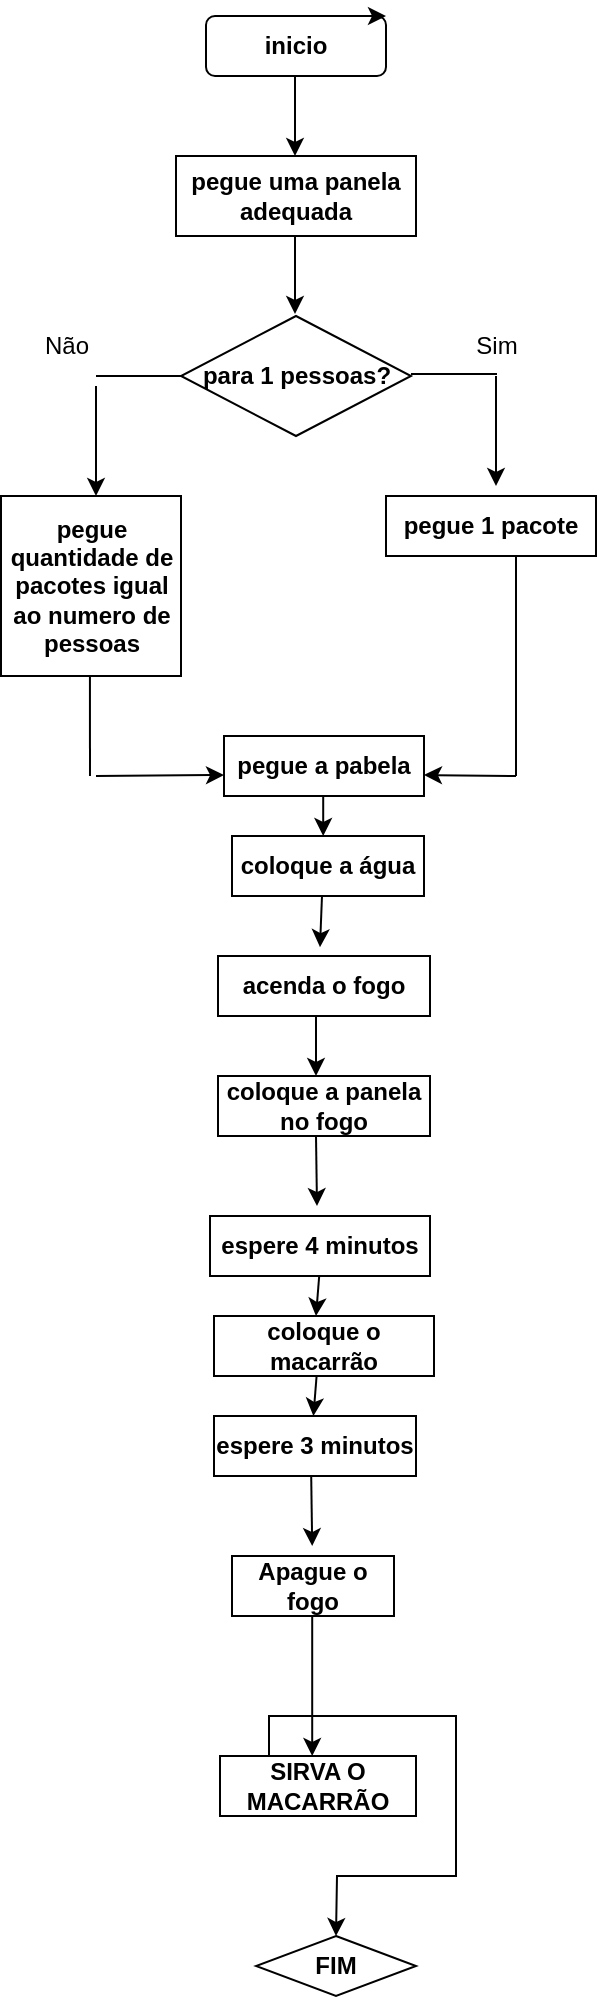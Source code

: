 <mxfile version="24.7.1" type="github">
  <diagram name="Page-1" id="MBGFNzazFSzJqntIxKix">
    <mxGraphModel dx="1636" dy="1016" grid="1" gridSize="10" guides="1" tooltips="1" connect="1" arrows="1" fold="1" page="1" pageScale="1" pageWidth="827" pageHeight="1169" math="0" shadow="0">
      <root>
        <mxCell id="0" />
        <mxCell id="1" parent="0" />
        <mxCell id="hMNyNa46EgzdUmZVy9RF-1" value="&lt;b&gt;inicio&lt;/b&gt;" style="rounded=1;whiteSpace=wrap;html=1;" vertex="1" parent="1">
          <mxGeometry x="355" y="30" width="90" height="30" as="geometry" />
        </mxCell>
        <mxCell id="hMNyNa46EgzdUmZVy9RF-15" value="" style="edgeStyle=orthogonalEdgeStyle;rounded=0;orthogonalLoop=1;jettySize=auto;html=1;" edge="1" parent="1">
          <mxGeometry relative="1" as="geometry">
            <mxPoint x="399.5" y="140" as="sourcePoint" />
            <mxPoint x="399.5" y="179" as="targetPoint" />
          </mxGeometry>
        </mxCell>
        <mxCell id="hMNyNa46EgzdUmZVy9RF-3" value="&lt;b&gt;pegue quantidade de pacotes igual ao numero de pessoas&lt;/b&gt;" style="whiteSpace=wrap;html=1;aspect=fixed;" vertex="1" parent="1">
          <mxGeometry x="252.5" y="270" width="90" height="90" as="geometry" />
        </mxCell>
        <mxCell id="hMNyNa46EgzdUmZVy9RF-4" value="&lt;b&gt;para 1 pessoas?&lt;/b&gt;" style="rhombus;whiteSpace=wrap;html=1;" vertex="1" parent="1">
          <mxGeometry x="342.5" y="180" width="115" height="60" as="geometry" />
        </mxCell>
        <mxCell id="hMNyNa46EgzdUmZVy9RF-22" value="" style="edgeStyle=orthogonalEdgeStyle;rounded=0;orthogonalLoop=1;jettySize=auto;html=1;" edge="1" parent="1" source="hMNyNa46EgzdUmZVy9RF-7">
          <mxGeometry relative="1" as="geometry">
            <mxPoint x="500" y="265" as="targetPoint" />
          </mxGeometry>
        </mxCell>
        <mxCell id="hMNyNa46EgzdUmZVy9RF-7" value="Sim" style="text;html=1;align=center;verticalAlign=middle;resizable=0;points=[];autosize=1;strokeColor=none;fillColor=none;" vertex="1" parent="1">
          <mxGeometry x="480" y="180" width="40" height="30" as="geometry" />
        </mxCell>
        <mxCell id="hMNyNa46EgzdUmZVy9RF-8" value="Não" style="text;html=1;align=center;verticalAlign=middle;resizable=0;points=[];autosize=1;strokeColor=none;fillColor=none;" vertex="1" parent="1">
          <mxGeometry x="260" y="180" width="50" height="30" as="geometry" />
        </mxCell>
        <mxCell id="hMNyNa46EgzdUmZVy9RF-12" value="" style="endArrow=classic;html=1;rounded=0;" edge="1" parent="1">
          <mxGeometry width="50" height="50" relative="1" as="geometry">
            <mxPoint x="399.5" y="60" as="sourcePoint" />
            <mxPoint x="399.5" y="100" as="targetPoint" />
          </mxGeometry>
        </mxCell>
        <mxCell id="hMNyNa46EgzdUmZVy9RF-14" value="&lt;b&gt;pegue uma panela adequada&lt;/b&gt;" style="whiteSpace=wrap;html=1;" vertex="1" parent="1">
          <mxGeometry x="340" y="100" width="120" height="40" as="geometry" />
        </mxCell>
        <mxCell id="hMNyNa46EgzdUmZVy9RF-16" style="edgeStyle=orthogonalEdgeStyle;rounded=0;orthogonalLoop=1;jettySize=auto;html=1;exitX=0.75;exitY=0;exitDx=0;exitDy=0;entryX=1;entryY=0;entryDx=0;entryDy=0;" edge="1" parent="1" source="hMNyNa46EgzdUmZVy9RF-1" target="hMNyNa46EgzdUmZVy9RF-1">
          <mxGeometry relative="1" as="geometry" />
        </mxCell>
        <mxCell id="hMNyNa46EgzdUmZVy9RF-24" value="" style="edgeStyle=orthogonalEdgeStyle;rounded=0;orthogonalLoop=1;jettySize=auto;html=1;" edge="1" parent="1">
          <mxGeometry relative="1" as="geometry">
            <mxPoint x="300" y="215" as="sourcePoint" />
            <mxPoint x="300" y="270" as="targetPoint" />
          </mxGeometry>
        </mxCell>
        <mxCell id="hMNyNa46EgzdUmZVy9RF-25" value="" style="endArrow=none;html=1;rounded=0;" edge="1" parent="1" target="hMNyNa46EgzdUmZVy9RF-4">
          <mxGeometry width="50" height="50" relative="1" as="geometry">
            <mxPoint x="300" y="210" as="sourcePoint" />
            <mxPoint x="350" y="160" as="targetPoint" />
          </mxGeometry>
        </mxCell>
        <mxCell id="hMNyNa46EgzdUmZVy9RF-27" value="" style="endArrow=none;html=1;rounded=0;" edge="1" parent="1">
          <mxGeometry width="50" height="50" relative="1" as="geometry">
            <mxPoint x="457.5" y="209" as="sourcePoint" />
            <mxPoint x="500.5" y="209" as="targetPoint" />
          </mxGeometry>
        </mxCell>
        <mxCell id="hMNyNa46EgzdUmZVy9RF-34" value="&lt;b&gt;pegue 1 pacote&lt;/b&gt;" style="whiteSpace=wrap;html=1;" vertex="1" parent="1">
          <mxGeometry x="445" y="270" width="105" height="30" as="geometry" />
        </mxCell>
        <mxCell id="hMNyNa46EgzdUmZVy9RF-35" value="" style="endArrow=classic;html=1;rounded=0;" edge="1" parent="1">
          <mxGeometry width="50" height="50" relative="1" as="geometry">
            <mxPoint x="510" y="410" as="sourcePoint" />
            <mxPoint x="464" y="409.5" as="targetPoint" />
          </mxGeometry>
        </mxCell>
        <mxCell id="hMNyNa46EgzdUmZVy9RF-36" value="&lt;b&gt;pegue a pabela&lt;/b&gt;" style="whiteSpace=wrap;html=1;" vertex="1" parent="1">
          <mxGeometry x="364" y="390" width="100" height="30" as="geometry" />
        </mxCell>
        <mxCell id="hMNyNa46EgzdUmZVy9RF-37" value="" style="endArrow=classic;html=1;rounded=0;entryX=0;entryY=0.5;entryDx=0;entryDy=0;" edge="1" parent="1">
          <mxGeometry width="50" height="50" relative="1" as="geometry">
            <mxPoint x="300" y="410" as="sourcePoint" />
            <mxPoint x="364" y="409.5" as="targetPoint" />
          </mxGeometry>
        </mxCell>
        <mxCell id="hMNyNa46EgzdUmZVy9RF-40" value="" style="endArrow=none;html=1;rounded=0;entryX=0.494;entryY=1;entryDx=0;entryDy=0;entryPerimeter=0;" edge="1" parent="1" target="hMNyNa46EgzdUmZVy9RF-3">
          <mxGeometry width="50" height="50" relative="1" as="geometry">
            <mxPoint x="297" y="410" as="sourcePoint" />
            <mxPoint x="297" y="370" as="targetPoint" />
          </mxGeometry>
        </mxCell>
        <mxCell id="hMNyNa46EgzdUmZVy9RF-41" value="" style="endArrow=none;html=1;rounded=0;" edge="1" parent="1">
          <mxGeometry width="50" height="50" relative="1" as="geometry">
            <mxPoint x="510" y="410" as="sourcePoint" />
            <mxPoint x="510" y="300" as="targetPoint" />
          </mxGeometry>
        </mxCell>
        <mxCell id="hMNyNa46EgzdUmZVy9RF-42" value="" style="endArrow=classic;html=1;rounded=0;" edge="1" parent="1">
          <mxGeometry width="50" height="50" relative="1" as="geometry">
            <mxPoint x="413.6" y="420" as="sourcePoint" />
            <mxPoint x="413.6" y="440" as="targetPoint" />
          </mxGeometry>
        </mxCell>
        <mxCell id="hMNyNa46EgzdUmZVy9RF-44" value="&lt;b&gt;coloque a água&lt;/b&gt;" style="whiteSpace=wrap;html=1;" vertex="1" parent="1">
          <mxGeometry x="368" y="440" width="96" height="30" as="geometry" />
        </mxCell>
        <mxCell id="hMNyNa46EgzdUmZVy9RF-46" value="&lt;b&gt;acenda o fogo&lt;/b&gt;" style="whiteSpace=wrap;html=1;" vertex="1" parent="1">
          <mxGeometry x="361" y="500" width="106" height="30" as="geometry" />
        </mxCell>
        <mxCell id="hMNyNa46EgzdUmZVy9RF-49" value="" style="endArrow=classic;html=1;rounded=0;entryX=0.481;entryY=-0.147;entryDx=0;entryDy=0;entryPerimeter=0;" edge="1" parent="1" target="hMNyNa46EgzdUmZVy9RF-46">
          <mxGeometry width="50" height="50" relative="1" as="geometry">
            <mxPoint x="413" y="470" as="sourcePoint" />
            <mxPoint x="413" y="490" as="targetPoint" />
          </mxGeometry>
        </mxCell>
        <mxCell id="hMNyNa46EgzdUmZVy9RF-50" value="" style="endArrow=classic;html=1;rounded=0;" edge="1" parent="1">
          <mxGeometry width="50" height="50" relative="1" as="geometry">
            <mxPoint x="410" y="530" as="sourcePoint" />
            <mxPoint x="410" y="560" as="targetPoint" />
          </mxGeometry>
        </mxCell>
        <mxCell id="hMNyNa46EgzdUmZVy9RF-51" value="&lt;b&gt;coloque a panela no fogo&lt;/b&gt;" style="whiteSpace=wrap;html=1;" vertex="1" parent="1">
          <mxGeometry x="361" y="560" width="106" height="30" as="geometry" />
        </mxCell>
        <mxCell id="hMNyNa46EgzdUmZVy9RF-53" value="" style="endArrow=classic;html=1;rounded=0;" edge="1" parent="1">
          <mxGeometry width="50" height="50" relative="1" as="geometry">
            <mxPoint x="410" y="590" as="sourcePoint" />
            <mxPoint x="410.5" y="625" as="targetPoint" />
          </mxGeometry>
        </mxCell>
        <mxCell id="hMNyNa46EgzdUmZVy9RF-54" value="&lt;b&gt;espere 4 minutos&lt;/b&gt;" style="whiteSpace=wrap;html=1;" vertex="1" parent="1">
          <mxGeometry x="357" y="630" width="110" height="30" as="geometry" />
        </mxCell>
        <mxCell id="hMNyNa46EgzdUmZVy9RF-55" value="&lt;b&gt;coloque o macarrão&lt;/b&gt;" style="whiteSpace=wrap;html=1;" vertex="1" parent="1">
          <mxGeometry x="359" y="680" width="110" height="30" as="geometry" />
        </mxCell>
        <mxCell id="hMNyNa46EgzdUmZVy9RF-60" value="" style="endArrow=classic;html=1;rounded=0;" edge="1" parent="1">
          <mxGeometry width="50" height="50" relative="1" as="geometry">
            <mxPoint x="411.6" y="660" as="sourcePoint" />
            <mxPoint x="410" y="680" as="targetPoint" />
          </mxGeometry>
        </mxCell>
        <mxCell id="hMNyNa46EgzdUmZVy9RF-62" value="&lt;b&gt;espere 3 minutos&lt;/b&gt;" style="whiteSpace=wrap;html=1;" vertex="1" parent="1">
          <mxGeometry x="359" y="730" width="101" height="30" as="geometry" />
        </mxCell>
        <mxCell id="hMNyNa46EgzdUmZVy9RF-63" value="" style="endArrow=classic;html=1;rounded=0;" edge="1" parent="1">
          <mxGeometry width="50" height="50" relative="1" as="geometry">
            <mxPoint x="410.3" y="710" as="sourcePoint" />
            <mxPoint x="408.7" y="730" as="targetPoint" />
          </mxGeometry>
        </mxCell>
        <mxCell id="hMNyNa46EgzdUmZVy9RF-65" value="&lt;b&gt;Apague o fogo&lt;/b&gt;" style="whiteSpace=wrap;html=1;" vertex="1" parent="1">
          <mxGeometry x="368" y="800" width="81" height="30" as="geometry" />
        </mxCell>
        <mxCell id="hMNyNa46EgzdUmZVy9RF-67" value="" style="endArrow=classic;html=1;rounded=0;" edge="1" parent="1">
          <mxGeometry width="50" height="50" relative="1" as="geometry">
            <mxPoint x="407.6" y="760" as="sourcePoint" />
            <mxPoint x="408.1" y="795" as="targetPoint" />
          </mxGeometry>
        </mxCell>
        <mxCell id="hMNyNa46EgzdUmZVy9RF-71" value="" style="endArrow=classic;html=1;rounded=0;" edge="1" parent="1">
          <mxGeometry width="50" height="50" relative="1" as="geometry">
            <mxPoint x="408.1" y="830" as="sourcePoint" />
            <mxPoint x="408.1" y="900" as="targetPoint" />
          </mxGeometry>
        </mxCell>
        <mxCell id="hMNyNa46EgzdUmZVy9RF-73" style="edgeStyle=orthogonalEdgeStyle;rounded=0;orthogonalLoop=1;jettySize=auto;html=1;exitX=0.25;exitY=0;exitDx=0;exitDy=0;" edge="1" parent="1" source="hMNyNa46EgzdUmZVy9RF-72">
          <mxGeometry relative="1" as="geometry">
            <mxPoint x="420" y="990" as="targetPoint" />
          </mxGeometry>
        </mxCell>
        <mxCell id="hMNyNa46EgzdUmZVy9RF-72" value="&lt;b&gt;SIRVA O MACARRÃO&lt;/b&gt;" style="whiteSpace=wrap;html=1;" vertex="1" parent="1">
          <mxGeometry x="362" y="900" width="98" height="30" as="geometry" />
        </mxCell>
        <mxCell id="hMNyNa46EgzdUmZVy9RF-74" value="&lt;b&gt;FIM&lt;/b&gt;" style="rhombus;whiteSpace=wrap;html=1;" vertex="1" parent="1">
          <mxGeometry x="380" y="990" width="80" height="30" as="geometry" />
        </mxCell>
      </root>
    </mxGraphModel>
  </diagram>
</mxfile>
